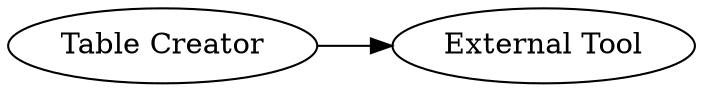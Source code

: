 digraph {
	"-1443473740303920421_10" [label="External Tool"]
	"-1443473740303920421_11" [label="Table Creator"]
	"-1443473740303920421_11" -> "-1443473740303920421_10"
	rankdir=LR
}
